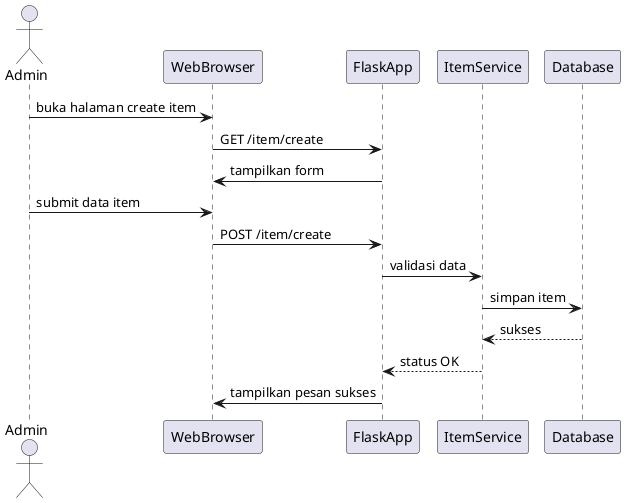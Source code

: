 @startuml
actor Admin
participant WebBrowser
participant FlaskApp
participant ItemService
participant Database

Admin -> WebBrowser : buka halaman create item
WebBrowser -> FlaskApp : GET /item/create
FlaskApp -> WebBrowser : tampilkan form

Admin -> WebBrowser : submit data item
WebBrowser -> FlaskApp : POST /item/create
FlaskApp -> ItemService : validasi data
ItemService -> Database : simpan item
Database --> ItemService : sukses
ItemService --> FlaskApp : status OK
FlaskApp -> WebBrowser : tampilkan pesan sukses
@enduml
